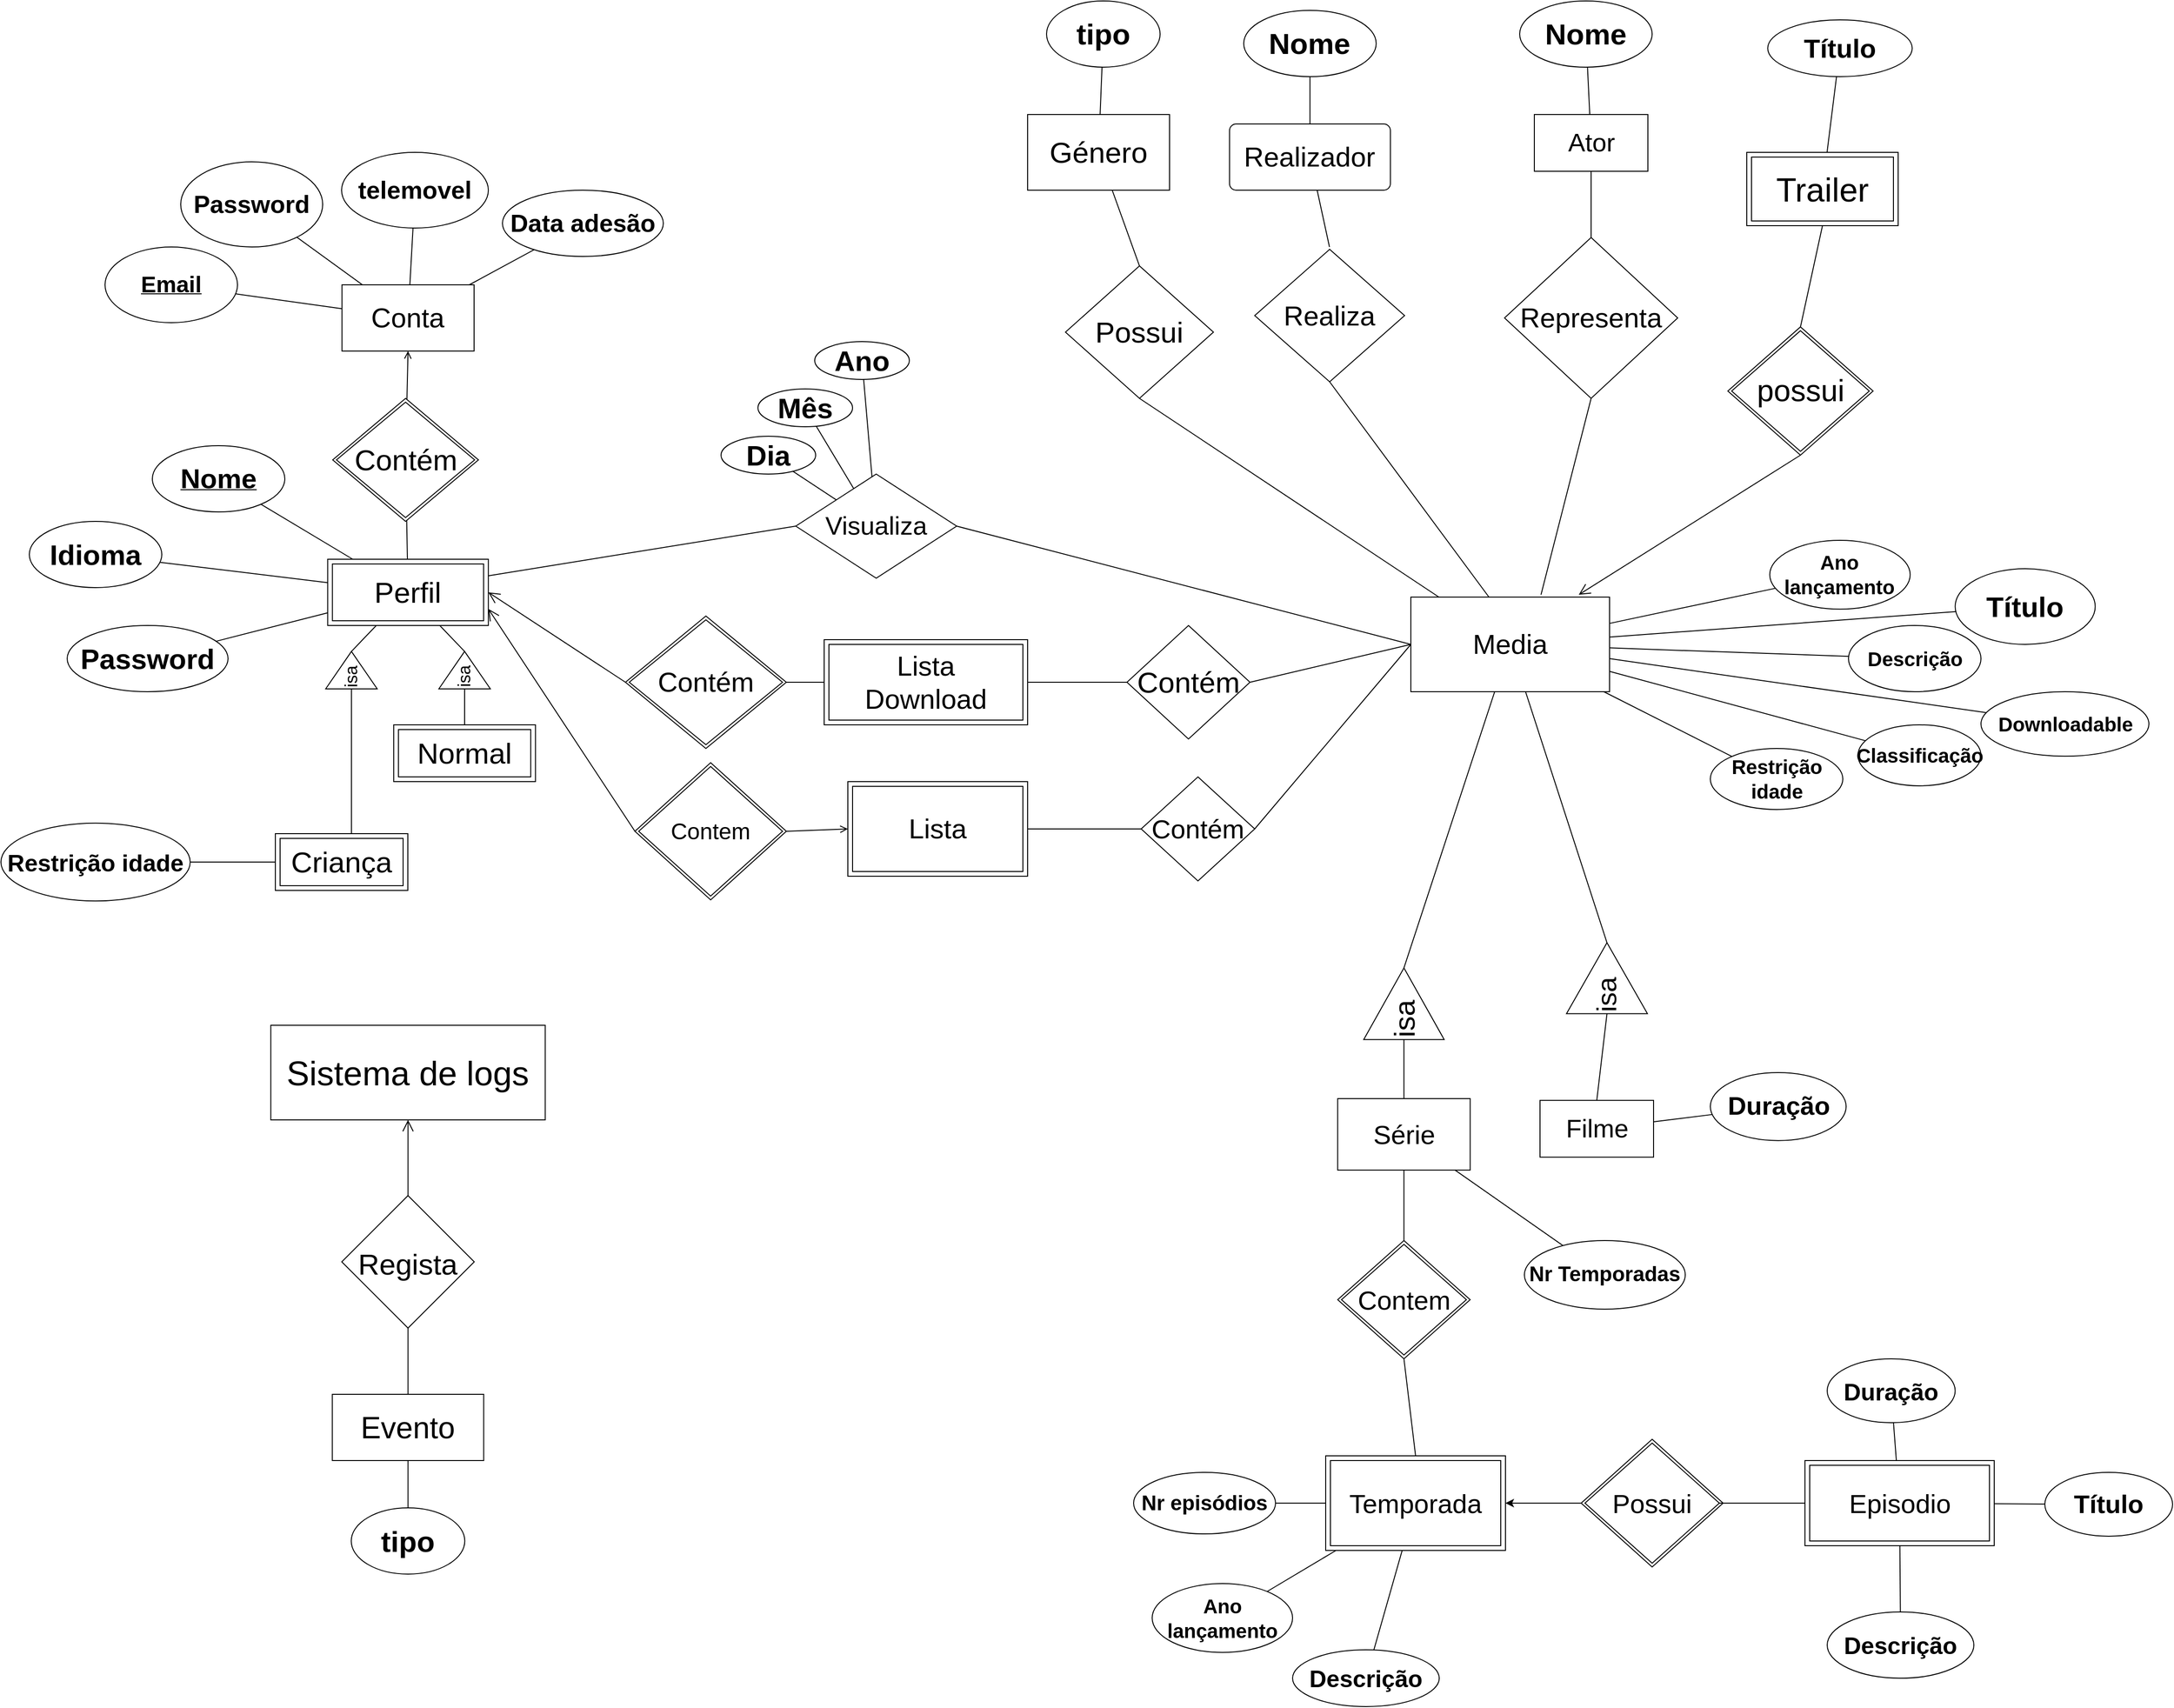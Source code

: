 <mxfile version="15.8.9" type="device"><diagram id="7ItznwX1dX0_Fb9dRj5i" name="Page-1"><mxGraphModel dx="3555" dy="1950" grid="1" gridSize="10" guides="1" tooltips="1" connect="1" arrows="1" fold="1" page="1" pageScale="1" pageWidth="827" pageHeight="1169" math="0" shadow="0"><root><mxCell id="0"/><mxCell id="1" parent="0"/><mxCell id="QPB0-LCYasx9vOGrO_xO-1" value="&lt;font style=&quot;font-size: 29px&quot;&gt;Conta&lt;/font&gt;" style="rounded=0;whiteSpace=wrap;html=1;" vertex="1" parent="1"><mxGeometry x="790.4" y="360" width="139.6" height="70" as="geometry"/></mxCell><mxCell id="QPB0-LCYasx9vOGrO_xO-2" value="&lt;font style=&quot;font-size: 29px&quot;&gt;Media&lt;/font&gt;" style="rounded=0;whiteSpace=wrap;html=1;fontSize=18;" vertex="1" parent="1"><mxGeometry x="1920" y="690" width="210" height="100" as="geometry"/></mxCell><mxCell id="QPB0-LCYasx9vOGrO_xO-3" value="&lt;font style=&quot;font-size: 27px&quot;&gt;Filme&lt;/font&gt;" style="rounded=0;whiteSpace=wrap;html=1;fontSize=18;" vertex="1" parent="1"><mxGeometry x="2056.5" y="1221.86" width="120" height="60" as="geometry"/></mxCell><mxCell id="QPB0-LCYasx9vOGrO_xO-4" value="&lt;font style=&quot;font-size: 28px&quot;&gt;Série&lt;/font&gt;" style="rounded=0;whiteSpace=wrap;html=1;fontSize=18;" vertex="1" parent="1"><mxGeometry x="1842.69" y="1220" width="140" height="75.56" as="geometry"/></mxCell><mxCell id="QPB0-LCYasx9vOGrO_xO-5" value="" style="endArrow=open;html=1;rounded=0;fontSize=18;entryX=0.5;entryY=1;entryDx=0;entryDy=0;startArrow=none;startFill=0;endFill=0;" edge="1" parent="1" source="QPB0-LCYasx9vOGrO_xO-41" target="QPB0-LCYasx9vOGrO_xO-1"><mxGeometry width="50" height="50" relative="1" as="geometry"><mxPoint x="860.2" y="470" as="sourcePoint"/><mxPoint x="1170.2" y="580" as="targetPoint"/></mxGeometry></mxCell><mxCell id="QPB0-LCYasx9vOGrO_xO-6" value="" style="endArrow=none;html=1;rounded=0;fontSize=18;" edge="1" parent="1" source="QPB0-LCYasx9vOGrO_xO-38" target="QPB0-LCYasx9vOGrO_xO-41"><mxGeometry width="50" height="50" relative="1" as="geometry"><mxPoint x="860.2" y="660" as="sourcePoint"/><mxPoint x="860.2" y="600" as="targetPoint"/></mxGeometry></mxCell><mxCell id="QPB0-LCYasx9vOGrO_xO-7" value="&lt;div style=&quot;font-size: 29px&quot; align=&quot;left&quot;&gt;&lt;font style=&quot;font-size: 29px&quot;&gt;isa&lt;/font&gt;&lt;/div&gt;" style="triangle;whiteSpace=wrap;html=1;fontSize=18;rotation=-90;align=left;" vertex="1" parent="1"><mxGeometry x="2089.76" y="1050" width="75" height="85.56" as="geometry"/></mxCell><mxCell id="QPB0-LCYasx9vOGrO_xO-8" value="&lt;div style=&quot;font-size: 31px&quot; align=&quot;left&quot;&gt;&lt;font style=&quot;font-size: 31px&quot;&gt;isa&lt;/font&gt;&lt;/div&gt;" style="triangle;whiteSpace=wrap;html=1;fontSize=18;rotation=-90;align=left;" vertex="1" parent="1"><mxGeometry x="1874.84" y="1077.22" width="75.71" height="85" as="geometry"/></mxCell><mxCell id="QPB0-LCYasx9vOGrO_xO-9" value="" style="endArrow=none;html=1;rounded=0;fontSize=18;exitX=0.5;exitY=0;exitDx=0;exitDy=0;entryX=0;entryY=0.5;entryDx=0;entryDy=0;" edge="1" parent="1" source="QPB0-LCYasx9vOGrO_xO-3" target="QPB0-LCYasx9vOGrO_xO-7"><mxGeometry width="50" height="50" relative="1" as="geometry"><mxPoint x="1972.39" y="1057.86" as="sourcePoint"/><mxPoint x="2022.39" y="1007.86" as="targetPoint"/></mxGeometry></mxCell><mxCell id="QPB0-LCYasx9vOGrO_xO-10" value="" style="endArrow=none;html=1;rounded=0;fontSize=18;entryX=1;entryY=0.5;entryDx=0;entryDy=0;" edge="1" parent="1" source="QPB0-LCYasx9vOGrO_xO-2" target="QPB0-LCYasx9vOGrO_xO-7"><mxGeometry width="50" height="50" relative="1" as="geometry"><mxPoint x="1594" y="910" as="sourcePoint"/><mxPoint x="1694" y="820" as="targetPoint"/></mxGeometry></mxCell><mxCell id="QPB0-LCYasx9vOGrO_xO-11" value="" style="endArrow=none;html=1;rounded=0;fontSize=18;exitX=0.5;exitY=0;exitDx=0;exitDy=0;entryX=0;entryY=0.5;entryDx=0;entryDy=0;" edge="1" parent="1" source="QPB0-LCYasx9vOGrO_xO-4" target="QPB0-LCYasx9vOGrO_xO-8"><mxGeometry width="50" height="50" relative="1" as="geometry"><mxPoint x="1397.39" y="1094.44" as="sourcePoint"/><mxPoint x="1447.39" y="1044.44" as="targetPoint"/></mxGeometry></mxCell><mxCell id="QPB0-LCYasx9vOGrO_xO-12" value="" style="endArrow=none;html=1;rounded=0;fontSize=18;entryX=1;entryY=0.5;entryDx=0;entryDy=0;" edge="1" parent="1" source="QPB0-LCYasx9vOGrO_xO-2" target="QPB0-LCYasx9vOGrO_xO-8"><mxGeometry width="50" height="50" relative="1" as="geometry"><mxPoint x="1594" y="910" as="sourcePoint"/><mxPoint x="1644" y="860" as="targetPoint"/></mxGeometry></mxCell><mxCell id="QPB0-LCYasx9vOGrO_xO-13" value="" style="endArrow=none;html=1;rounded=0;fontSize=19;exitX=0.5;exitY=0;exitDx=0;exitDy=0;" edge="1" parent="1" source="QPB0-LCYasx9vOGrO_xO-15" target="QPB0-LCYasx9vOGrO_xO-14"><mxGeometry width="50" height="50" relative="1" as="geometry"><mxPoint x="1722" y="300" as="sourcePoint"/><mxPoint x="1558" y="440" as="targetPoint"/></mxGeometry></mxCell><mxCell id="QPB0-LCYasx9vOGrO_xO-14" value="&lt;font style=&quot;font-size: 31px&quot;&gt;Género&lt;/font&gt;" style="rounded=0;whiteSpace=wrap;html=1;fontSize=19;" vertex="1" parent="1"><mxGeometry x="1515" y="180" width="150" height="80" as="geometry"/></mxCell><mxCell id="QPB0-LCYasx9vOGrO_xO-15" value="&lt;font style=&quot;font-size: 31px&quot;&gt;Possui&lt;/font&gt;" style="rhombus;whiteSpace=wrap;html=1;fontSize=19;" vertex="1" parent="1"><mxGeometry x="1555" y="340" width="156.38" height="140" as="geometry"/></mxCell><mxCell id="QPB0-LCYasx9vOGrO_xO-16" value="" style="endArrow=none;html=1;rounded=0;fontSize=19;entryX=0.5;entryY=1;entryDx=0;entryDy=0;" edge="1" parent="1" source="QPB0-LCYasx9vOGrO_xO-2" target="QPB0-LCYasx9vOGrO_xO-15"><mxGeometry width="50" height="50" relative="1" as="geometry"><mxPoint x="1560" y="850" as="sourcePoint"/><mxPoint x="1610" y="800" as="targetPoint"/></mxGeometry></mxCell><mxCell id="QPB0-LCYasx9vOGrO_xO-17" value="&lt;font style=&quot;font-size: 29px&quot;&gt;Representa&lt;/font&gt;" style="rhombus;whiteSpace=wrap;html=1;fontSize=19;" vertex="1" parent="1"><mxGeometry x="2019" y="310" width="183" height="170" as="geometry"/></mxCell><mxCell id="QPB0-LCYasx9vOGrO_xO-18" value="" style="endArrow=none;html=1;rounded=0;fontSize=19;entryX=0.5;entryY=1;entryDx=0;entryDy=0;exitX=0.655;exitY=-0.025;exitDx=0;exitDy=0;exitPerimeter=0;" edge="1" parent="1" source="QPB0-LCYasx9vOGrO_xO-2" target="QPB0-LCYasx9vOGrO_xO-17"><mxGeometry width="50" height="50" relative="1" as="geometry"><mxPoint x="1780" y="900" as="sourcePoint"/><mxPoint x="1610" y="800" as="targetPoint"/></mxGeometry></mxCell><mxCell id="QPB0-LCYasx9vOGrO_xO-19" value="&lt;font style=&quot;font-size: 27px&quot;&gt;Ator&lt;/font&gt;" style="rounded=0;whiteSpace=wrap;html=1;fontSize=19;" vertex="1" parent="1"><mxGeometry x="2050.5" y="180" width="120" height="60" as="geometry"/></mxCell><mxCell id="QPB0-LCYasx9vOGrO_xO-20" value="" style="endArrow=none;html=1;rounded=0;fontSize=19;entryX=0.5;entryY=1;entryDx=0;entryDy=0;exitX=0.5;exitY=0;exitDx=0;exitDy=0;" edge="1" parent="1" source="QPB0-LCYasx9vOGrO_xO-17" target="QPB0-LCYasx9vOGrO_xO-19"><mxGeometry width="50" height="50" relative="1" as="geometry"><mxPoint x="1892.38" y="550" as="sourcePoint"/><mxPoint x="1942.38" y="500" as="targetPoint"/></mxGeometry></mxCell><mxCell id="QPB0-LCYasx9vOGrO_xO-21" value="&lt;div align=&quot;left&quot;&gt;isa&lt;/div&gt;" style="triangle;whiteSpace=wrap;html=1;fontSize=18;rotation=-90;align=left;" vertex="1" parent="1"><mxGeometry x="780.61" y="740" width="39.59" height="54.44" as="geometry"/></mxCell><mxCell id="QPB0-LCYasx9vOGrO_xO-22" value="&lt;div align=&quot;left&quot;&gt;isa&lt;/div&gt;" style="triangle;whiteSpace=wrap;html=1;fontSize=18;rotation=-90;align=left;" vertex="1" parent="1"><mxGeometry x="900.2" y="740" width="39.59" height="54.44" as="geometry"/></mxCell><mxCell id="QPB0-LCYasx9vOGrO_xO-23" value="" style="endArrow=none;html=1;rounded=0;fontSize=16;exitX=1;exitY=0.5;exitDx=0;exitDy=0;" edge="1" parent="1" source="QPB0-LCYasx9vOGrO_xO-21" target="QPB0-LCYasx9vOGrO_xO-38"><mxGeometry width="50" height="50" relative="1" as="geometry"><mxPoint x="1160.2" y="930" as="sourcePoint"/><mxPoint x="860.2" y="720" as="targetPoint"/></mxGeometry></mxCell><mxCell id="QPB0-LCYasx9vOGrO_xO-24" value="" style="endArrow=none;html=1;rounded=0;fontSize=16;exitX=1;exitY=0.5;exitDx=0;exitDy=0;" edge="1" parent="1" source="QPB0-LCYasx9vOGrO_xO-22" target="QPB0-LCYasx9vOGrO_xO-38"><mxGeometry width="50" height="50" relative="1" as="geometry"><mxPoint x="1160.2" y="930" as="sourcePoint"/><mxPoint x="860.2" y="720" as="targetPoint"/></mxGeometry></mxCell><mxCell id="QPB0-LCYasx9vOGrO_xO-25" value="" style="endArrow=none;html=1;rounded=0;fontSize=16;entryX=0;entryY=0.5;entryDx=0;entryDy=0;exitX=0.5;exitY=0;exitDx=0;exitDy=0;" edge="1" parent="1" target="QPB0-LCYasx9vOGrO_xO-21"><mxGeometry width="50" height="50" relative="1" as="geometry"><mxPoint x="800.4" y="940" as="sourcePoint"/><mxPoint x="1210.2" y="880" as="targetPoint"/></mxGeometry></mxCell><mxCell id="QPB0-LCYasx9vOGrO_xO-26" value="" style="endArrow=none;html=1;rounded=0;fontSize=16;exitX=0;exitY=0.5;exitDx=0;exitDy=0;entryX=0.5;entryY=0;entryDx=0;entryDy=0;" edge="1" parent="1" source="QPB0-LCYasx9vOGrO_xO-22" target="QPB0-LCYasx9vOGrO_xO-39"><mxGeometry width="50" height="50" relative="1" as="geometry"><mxPoint x="1160.2" y="930" as="sourcePoint"/><mxPoint x="920" y="830" as="targetPoint"/></mxGeometry></mxCell><mxCell id="QPB0-LCYasx9vOGrO_xO-32" value="" style="endArrow=none;html=1;rounded=0;entryX=0;entryY=0.5;entryDx=0;entryDy=0;exitX=1;exitY=0.25;exitDx=0;exitDy=0;" edge="1" parent="1" source="QPB0-LCYasx9vOGrO_xO-38" target="QPB0-LCYasx9vOGrO_xO-33"><mxGeometry width="50" height="50" relative="1" as="geometry"><mxPoint x="950" y="660" as="sourcePoint"/><mxPoint x="1520" y="930" as="targetPoint"/></mxGeometry></mxCell><mxCell id="QPB0-LCYasx9vOGrO_xO-33" value="&lt;font style=&quot;font-size: 27px&quot;&gt;Visualiza&lt;/font&gt;" style="rhombus;whiteSpace=wrap;html=1;fontSize=22;" vertex="1" parent="1"><mxGeometry x="1270" y="560" width="170" height="110" as="geometry"/></mxCell><mxCell id="QPB0-LCYasx9vOGrO_xO-34" value="" style="endArrow=none;html=1;rounded=0;entryX=1;entryY=0.5;entryDx=0;entryDy=0;exitX=0;exitY=0.5;exitDx=0;exitDy=0;" edge="1" parent="1" source="QPB0-LCYasx9vOGrO_xO-2" target="QPB0-LCYasx9vOGrO_xO-33"><mxGeometry width="50" height="50" relative="1" as="geometry"><mxPoint x="1470" y="980" as="sourcePoint"/><mxPoint x="1520" y="930" as="targetPoint"/></mxGeometry></mxCell><mxCell id="QPB0-LCYasx9vOGrO_xO-35" value="" style="endArrow=none;html=1;rounded=0;exitX=0;exitY=0.5;exitDx=0;exitDy=0;" edge="1" parent="1" source="QPB0-LCYasx9vOGrO_xO-36" target="QPB0-LCYasx9vOGrO_xO-44"><mxGeometry width="50" height="50" relative="1" as="geometry"><mxPoint x="1520" y="860" as="sourcePoint"/><mxPoint x="1320" y="820" as="targetPoint"/></mxGeometry></mxCell><mxCell id="QPB0-LCYasx9vOGrO_xO-36" value="&lt;font style=&quot;font-size: 28px&quot;&gt;Contém&lt;/font&gt;" style="rhombus;whiteSpace=wrap;html=1;fontSize=18;align=center;" vertex="1" parent="1"><mxGeometry x="1635" y="880" width="120" height="110" as="geometry"/></mxCell><mxCell id="QPB0-LCYasx9vOGrO_xO-37" value="" style="endArrow=none;html=1;rounded=0;entryX=1;entryY=0.5;entryDx=0;entryDy=0;exitX=0;exitY=0.5;exitDx=0;exitDy=0;" edge="1" parent="1" source="QPB0-LCYasx9vOGrO_xO-2" target="QPB0-LCYasx9vOGrO_xO-36"><mxGeometry width="50" height="50" relative="1" as="geometry"><mxPoint x="1420" y="980" as="sourcePoint"/><mxPoint x="1470" y="930" as="targetPoint"/></mxGeometry></mxCell><mxCell id="QPB0-LCYasx9vOGrO_xO-38" value="&lt;font style=&quot;font-size: 31px&quot;&gt;Perfil&lt;/font&gt;" style="shape=ext;margin=3;double=1;whiteSpace=wrap;html=1;align=center;" vertex="1" parent="1"><mxGeometry x="775.3" y="650" width="169.8" height="70" as="geometry"/></mxCell><mxCell id="QPB0-LCYasx9vOGrO_xO-39" value="Normal" style="shape=ext;margin=3;double=1;whiteSpace=wrap;html=1;align=center;fontSize=31;" vertex="1" parent="1"><mxGeometry x="845.09" y="825" width="149.8" height="60" as="geometry"/></mxCell><mxCell id="QPB0-LCYasx9vOGrO_xO-40" value="Criança" style="shape=ext;margin=3;double=1;whiteSpace=wrap;html=1;align=center;fontSize=31;" vertex="1" parent="1"><mxGeometry x="720" y="940" width="140" height="60" as="geometry"/></mxCell><mxCell id="QPB0-LCYasx9vOGrO_xO-41" value="Contém" style="shape=rhombus;double=1;perimeter=rhombusPerimeter;whiteSpace=wrap;html=1;align=center;fontSize=31;" vertex="1" parent="1"><mxGeometry x="780.61" y="480" width="154" height="130" as="geometry"/></mxCell><mxCell id="QPB0-LCYasx9vOGrO_xO-44" value="Lista" style="shape=ext;margin=3;double=1;whiteSpace=wrap;html=1;align=center;fontSize=29;" vertex="1" parent="1"><mxGeometry x="1325" y="885" width="190" height="100" as="geometry"/></mxCell><mxCell id="QPB0-LCYasx9vOGrO_xO-45" value="Contem" style="shape=rhombus;double=1;perimeter=rhombusPerimeter;whiteSpace=wrap;html=1;align=center;fontSize=24;" vertex="1" parent="1"><mxGeometry x="1100" y="865" width="160" height="145" as="geometry"/></mxCell><mxCell id="QPB0-LCYasx9vOGrO_xO-46" value="" style="endArrow=open;html=1;rounded=0;exitX=0;exitY=0.5;exitDx=0;exitDy=0;startArrow=none;startFill=0;endFill=0;endSize=10;startSize=10;entryX=1;entryY=0.75;entryDx=0;entryDy=0;" edge="1" parent="1" source="QPB0-LCYasx9vOGrO_xO-45" target="QPB0-LCYasx9vOGrO_xO-38"><mxGeometry width="50" height="50" relative="1" as="geometry"><mxPoint x="1004.89" y="865" as="sourcePoint"/><mxPoint x="940" y="685" as="targetPoint"/></mxGeometry></mxCell><mxCell id="QPB0-LCYasx9vOGrO_xO-47" value="" style="endArrow=open;html=1;rounded=0;fontSize=18;startArrow=none;startFill=0;endFill=0;exitX=1;exitY=0.5;exitDx=0;exitDy=0;entryX=0;entryY=0.5;entryDx=0;entryDy=0;" edge="1" parent="1" source="QPB0-LCYasx9vOGrO_xO-45" target="QPB0-LCYasx9vOGrO_xO-44"><mxGeometry width="50" height="50" relative="1" as="geometry"><mxPoint x="796.768" y="1095.973" as="sourcePoint"/><mxPoint x="799.164" y="1010" as="targetPoint"/></mxGeometry></mxCell><mxCell id="QPB0-LCYasx9vOGrO_xO-48" value="&lt;font style=&quot;font-size: 35px&quot;&gt;Trailer&lt;/font&gt;" style="shape=ext;margin=3;double=1;whiteSpace=wrap;html=1;align=center;fontSize=24;" vertex="1" parent="1"><mxGeometry x="2275" y="220" width="160" height="77.5" as="geometry"/></mxCell><mxCell id="QPB0-LCYasx9vOGrO_xO-49" value="&lt;font style=&quot;font-size: 32px&quot;&gt;possui&lt;/font&gt;" style="shape=rhombus;double=1;perimeter=rhombusPerimeter;whiteSpace=wrap;html=1;align=center;fontSize=24;" vertex="1" parent="1"><mxGeometry x="2255" y="404.44" width="153.5" height="135.56" as="geometry"/></mxCell><mxCell id="QPB0-LCYasx9vOGrO_xO-50" value="" style="endArrow=none;html=1;rounded=0;fontSize=24;startSize=10;endSize=10;exitX=0.845;exitY=-0.025;exitDx=0;exitDy=0;startArrow=open;startFill=0;entryX=0.5;entryY=1;entryDx=0;entryDy=0;exitPerimeter=0;" edge="1" parent="1" source="QPB0-LCYasx9vOGrO_xO-2" target="QPB0-LCYasx9vOGrO_xO-49"><mxGeometry width="50" height="50" relative="1" as="geometry"><mxPoint x="1530" y="980" as="sourcePoint"/><mxPoint x="1580" y="930" as="targetPoint"/></mxGeometry></mxCell><mxCell id="QPB0-LCYasx9vOGrO_xO-51" value="" style="endArrow=none;html=1;rounded=0;fontSize=24;startSize=10;endSize=10;entryX=0.5;entryY=1;entryDx=0;entryDy=0;exitX=0.5;exitY=0;exitDx=0;exitDy=0;" edge="1" parent="1" source="QPB0-LCYasx9vOGrO_xO-49" target="QPB0-LCYasx9vOGrO_xO-48"><mxGeometry width="50" height="50" relative="1" as="geometry"><mxPoint x="1551.5" y="714.44" as="sourcePoint"/><mxPoint x="1601.5" y="664.44" as="targetPoint"/></mxGeometry></mxCell><mxCell id="QPB0-LCYasx9vOGrO_xO-52" value="Temporada" style="shape=ext;margin=3;double=1;whiteSpace=wrap;html=1;align=center;fontSize=28;" vertex="1" parent="1"><mxGeometry x="1830" y="1597.5" width="190" height="100" as="geometry"/></mxCell><mxCell id="QPB0-LCYasx9vOGrO_xO-53" value="Episodio" style="shape=ext;margin=3;double=1;whiteSpace=wrap;html=1;align=center;fontSize=28;" vertex="1" parent="1"><mxGeometry x="2336.5" y="1602.5" width="200" height="90" as="geometry"/></mxCell><mxCell id="QPB0-LCYasx9vOGrO_xO-54" value="Contem" style="shape=rhombus;double=1;perimeter=rhombusPerimeter;whiteSpace=wrap;html=1;align=center;fontSize=28;" vertex="1" parent="1"><mxGeometry x="1842.69" y="1370" width="140" height="125" as="geometry"/></mxCell><mxCell id="QPB0-LCYasx9vOGrO_xO-55" value="" style="endArrow=none;html=1;rounded=0;fontSize=28;startSize=10;endSize=10;entryX=0.5;entryY=1;entryDx=0;entryDy=0;exitX=0.5;exitY=0;exitDx=0;exitDy=0;" edge="1" parent="1" source="QPB0-LCYasx9vOGrO_xO-54" target="QPB0-LCYasx9vOGrO_xO-4"><mxGeometry relative="1" as="geometry"><mxPoint x="1156.5" y="1380" as="sourcePoint"/><mxPoint x="1316.5" y="1380" as="targetPoint"/></mxGeometry></mxCell><mxCell id="QPB0-LCYasx9vOGrO_xO-56" value="" style="endArrow=none;html=1;rounded=0;fontSize=28;startSize=10;endSize=10;entryX=0.5;entryY=1;entryDx=0;entryDy=0;exitX=0.5;exitY=0;exitDx=0;exitDy=0;" edge="1" parent="1" source="QPB0-LCYasx9vOGrO_xO-52" target="QPB0-LCYasx9vOGrO_xO-54"><mxGeometry relative="1" as="geometry"><mxPoint x="1911.5" y="1450" as="sourcePoint"/><mxPoint x="1976.5" y="1380" as="targetPoint"/></mxGeometry></mxCell><mxCell id="QPB0-LCYasx9vOGrO_xO-57" value="" style="edgeStyle=orthogonalEdgeStyle;rounded=0;orthogonalLoop=1;jettySize=auto;html=1;fontSize=21;" edge="1" parent="1" source="QPB0-LCYasx9vOGrO_xO-58" target="QPB0-LCYasx9vOGrO_xO-52"><mxGeometry relative="1" as="geometry"/></mxCell><mxCell id="QPB0-LCYasx9vOGrO_xO-58" value="Possui" style="shape=rhombus;double=1;perimeter=rhombusPerimeter;whiteSpace=wrap;html=1;align=center;fontSize=28;" vertex="1" parent="1"><mxGeometry x="2100" y="1580" width="150" height="135" as="geometry"/></mxCell><mxCell id="QPB0-LCYasx9vOGrO_xO-59" value="" style="endArrow=none;html=1;rounded=0;fontSize=28;startSize=10;endSize=10;exitX=1;exitY=0.5;exitDx=0;exitDy=0;" edge="1" parent="1" source="QPB0-LCYasx9vOGrO_xO-52" target="QPB0-LCYasx9vOGrO_xO-58"><mxGeometry relative="1" as="geometry"><mxPoint x="1346.5" y="1287.5" as="sourcePoint"/><mxPoint x="2096.09" y="1647.5" as="targetPoint"/></mxGeometry></mxCell><mxCell id="QPB0-LCYasx9vOGrO_xO-60" value="" style="endArrow=none;html=1;rounded=0;fontSize=28;startSize=10;endSize=10;entryX=0;entryY=0.5;entryDx=0;entryDy=0;exitX=1;exitY=0.5;exitDx=0;exitDy=0;" edge="1" parent="1" target="QPB0-LCYasx9vOGrO_xO-53"><mxGeometry relative="1" as="geometry"><mxPoint x="2246.09" y="1647.5" as="sourcePoint"/><mxPoint x="2106.5" y="1522.5" as="targetPoint"/></mxGeometry></mxCell><mxCell id="QPB0-LCYasx9vOGrO_xO-61" value="Realiza" style="shape=rhombus;perimeter=rhombusPerimeter;whiteSpace=wrap;html=1;align=center;fontSize=29;" vertex="1" parent="1"><mxGeometry x="1755" y="322.5" width="158.38" height="140" as="geometry"/></mxCell><mxCell id="QPB0-LCYasx9vOGrO_xO-62" value="" style="endArrow=none;html=1;rounded=0;fontSize=29;startSize=10;endSize=10;entryX=0.5;entryY=1;entryDx=0;entryDy=0;exitX=0.393;exitY=0;exitDx=0;exitDy=0;exitPerimeter=0;" edge="1" parent="1" source="QPB0-LCYasx9vOGrO_xO-2" target="QPB0-LCYasx9vOGrO_xO-61"><mxGeometry relative="1" as="geometry"><mxPoint x="1470" y="1030" as="sourcePoint"/><mxPoint x="1630" y="1030" as="targetPoint"/></mxGeometry></mxCell><mxCell id="QPB0-LCYasx9vOGrO_xO-63" value="Realizador" style="rounded=1;arcSize=10;whiteSpace=wrap;html=1;align=center;fontSize=29;" vertex="1" parent="1"><mxGeometry x="1728.38" y="190" width="170" height="70" as="geometry"/></mxCell><mxCell id="QPB0-LCYasx9vOGrO_xO-64" value="" style="endArrow=none;html=1;rounded=0;fontSize=29;startSize=10;endSize=10;" edge="1" parent="1" target="QPB0-LCYasx9vOGrO_xO-63"><mxGeometry relative="1" as="geometry"><mxPoint x="1834" y="320" as="sourcePoint"/><mxPoint x="1844.19" y="472.5" as="targetPoint"/></mxGeometry></mxCell><mxCell id="QPB0-LCYasx9vOGrO_xO-65" value="Contém" style="shape=rhombus;double=1;perimeter=rhombusPerimeter;whiteSpace=wrap;html=1;align=center;fontSize=29;" vertex="1" parent="1"><mxGeometry x="1090" y="710" width="170" height="140" as="geometry"/></mxCell><mxCell id="QPB0-LCYasx9vOGrO_xO-66" value="Lista&lt;br&gt;Download" style="shape=ext;margin=3;double=1;whiteSpace=wrap;html=1;align=center;fontSize=29;" vertex="1" parent="1"><mxGeometry x="1300" y="735" width="215" height="90" as="geometry"/></mxCell><mxCell id="QPB0-LCYasx9vOGrO_xO-67" value="" style="endArrow=none;html=1;rounded=0;fontSize=29;startSize=10;endSize=14;startArrow=open;startFill=0;entryX=0;entryY=0.5;entryDx=0;entryDy=0;exitX=1;exitY=0.5;exitDx=0;exitDy=0;" edge="1" parent="1" source="QPB0-LCYasx9vOGrO_xO-38" target="QPB0-LCYasx9vOGrO_xO-65"><mxGeometry relative="1" as="geometry"><mxPoint x="940" y="670" as="sourcePoint"/><mxPoint x="1160" y="670" as="targetPoint"/></mxGeometry></mxCell><mxCell id="QPB0-LCYasx9vOGrO_xO-68" value="" style="endArrow=none;html=1;rounded=0;fontSize=29;startSize=10;endSize=10;exitX=1;exitY=0.5;exitDx=0;exitDy=0;" edge="1" parent="1" source="QPB0-LCYasx9vOGrO_xO-65" target="QPB0-LCYasx9vOGrO_xO-66"><mxGeometry relative="1" as="geometry"><mxPoint x="1460" y="640" as="sourcePoint"/><mxPoint x="1620" y="640" as="targetPoint"/></mxGeometry></mxCell><mxCell id="QPB0-LCYasx9vOGrO_xO-69" value="&lt;div&gt;Contém&lt;/div&gt;" style="shape=rhombus;perimeter=rhombusPerimeter;whiteSpace=wrap;html=1;align=center;fontSize=31;" vertex="1" parent="1"><mxGeometry x="1620" y="720" width="130" height="120" as="geometry"/></mxCell><mxCell id="QPB0-LCYasx9vOGrO_xO-70" value="" style="endArrow=none;html=1;rounded=0;fontSize=28;startSize=10;endSize=10;entryX=1;entryY=0.5;entryDx=0;entryDy=0;exitX=0;exitY=0.5;exitDx=0;exitDy=0;" edge="1" parent="1" source="QPB0-LCYasx9vOGrO_xO-69" target="QPB0-LCYasx9vOGrO_xO-66"><mxGeometry width="50" height="50" relative="1" as="geometry"><mxPoint x="1520" y="840" as="sourcePoint"/><mxPoint x="1570" y="790" as="targetPoint"/></mxGeometry></mxCell><mxCell id="QPB0-LCYasx9vOGrO_xO-71" value="" style="endArrow=none;html=1;rounded=0;fontSize=28;startSize=10;endSize=10;entryX=1;entryY=0.5;entryDx=0;entryDy=0;exitX=0;exitY=0.5;exitDx=0;exitDy=0;" edge="1" parent="1" source="QPB0-LCYasx9vOGrO_xO-2" target="QPB0-LCYasx9vOGrO_xO-69"><mxGeometry width="50" height="50" relative="1" as="geometry"><mxPoint x="1520" y="840" as="sourcePoint"/><mxPoint x="1570" y="790" as="targetPoint"/></mxGeometry></mxCell><mxCell id="QPB0-LCYasx9vOGrO_xO-72" value="&lt;font style=&quot;font-size: 36px&quot;&gt;Sistema de logs&lt;/font&gt;" style="rounded=0;whiteSpace=wrap;html=1;" vertex="1" parent="1"><mxGeometry x="715.2" y="1142.5" width="290" height="100" as="geometry"/></mxCell><mxCell id="QPB0-LCYasx9vOGrO_xO-73" value="Evento" style="rounded=0;whiteSpace=wrap;html=1;fontSize=32;" vertex="1" parent="1"><mxGeometry x="780.2" y="1532.5" width="160" height="70" as="geometry"/></mxCell><mxCell id="QPB0-LCYasx9vOGrO_xO-74" value="&lt;font style=&quot;font-size: 31px&quot;&gt;Regista&lt;/font&gt;" style="rhombus;whiteSpace=wrap;html=1;fontSize=36;" vertex="1" parent="1"><mxGeometry x="790.2" y="1322.5" width="140" height="140" as="geometry"/></mxCell><mxCell id="QPB0-LCYasx9vOGrO_xO-75" value="" style="endArrow=open;html=1;rounded=0;fontSize=36;entryX=0.5;entryY=1;entryDx=0;entryDy=0;endFill=0;endSize=10;" edge="1" parent="1" source="QPB0-LCYasx9vOGrO_xO-74" target="QPB0-LCYasx9vOGrO_xO-72"><mxGeometry width="50" height="50" relative="1" as="geometry"><mxPoint x="-344.8" y="1682.5" as="sourcePoint"/><mxPoint x="-294.8" y="1632.5" as="targetPoint"/></mxGeometry></mxCell><mxCell id="QPB0-LCYasx9vOGrO_xO-76" value="" style="endArrow=none;html=1;rounded=0;fontSize=36;exitX=0.5;exitY=0;exitDx=0;exitDy=0;" edge="1" parent="1" source="QPB0-LCYasx9vOGrO_xO-73" target="QPB0-LCYasx9vOGrO_xO-74"><mxGeometry width="50" height="50" relative="1" as="geometry"><mxPoint x="-344.8" y="1682.5" as="sourcePoint"/><mxPoint x="-294.8" y="1632.5" as="targetPoint"/></mxGeometry></mxCell><mxCell id="QPB0-LCYasx9vOGrO_xO-77" value="&lt;font style=&quot;font-size: 26px&quot;&gt;&lt;b&gt;Password&lt;/b&gt;&lt;/font&gt;" style="ellipse;whiteSpace=wrap;html=1;align=center;" vertex="1" parent="1"><mxGeometry x="620" y="230" width="150" height="90" as="geometry"/></mxCell><mxCell id="QPB0-LCYasx9vOGrO_xO-78" value="&lt;b&gt;&lt;u&gt;&lt;font style=&quot;font-size: 24px&quot;&gt;Email&lt;/font&gt;&lt;/u&gt;&lt;/b&gt;" style="ellipse;whiteSpace=wrap;html=1;align=center;" vertex="1" parent="1"><mxGeometry x="540" y="320" width="140" height="80" as="geometry"/></mxCell><mxCell id="QPB0-LCYasx9vOGrO_xO-79" value="&lt;font style=&quot;font-size: 26px&quot;&gt;&lt;b&gt;telemovel&lt;/b&gt;&lt;/font&gt;" style="ellipse;whiteSpace=wrap;html=1;align=center;" vertex="1" parent="1"><mxGeometry x="790" y="220" width="155.1" height="80" as="geometry"/></mxCell><mxCell id="QPB0-LCYasx9vOGrO_xO-80" value="&lt;font style=&quot;font-size: 26px&quot;&gt;&lt;b&gt;Data adesão&lt;/b&gt;&lt;/font&gt;" style="ellipse;whiteSpace=wrap;html=1;align=center;" vertex="1" parent="1"><mxGeometry x="960" y="260" width="170" height="70" as="geometry"/></mxCell><mxCell id="QPB0-LCYasx9vOGrO_xO-81" value="" style="endArrow=none;html=1;rounded=0;" edge="1" parent="1" source="QPB0-LCYasx9vOGrO_xO-1" target="QPB0-LCYasx9vOGrO_xO-78"><mxGeometry width="50" height="50" relative="1" as="geometry"><mxPoint x="1070" y="430" as="sourcePoint"/><mxPoint x="1120" y="380" as="targetPoint"/></mxGeometry></mxCell><mxCell id="QPB0-LCYasx9vOGrO_xO-82" value="" style="endArrow=none;html=1;rounded=0;" edge="1" parent="1" source="QPB0-LCYasx9vOGrO_xO-1" target="QPB0-LCYasx9vOGrO_xO-77"><mxGeometry width="50" height="50" relative="1" as="geometry"><mxPoint x="1070" y="430" as="sourcePoint"/><mxPoint x="1120" y="380" as="targetPoint"/></mxGeometry></mxCell><mxCell id="QPB0-LCYasx9vOGrO_xO-83" value="" style="endArrow=none;html=1;rounded=0;" edge="1" parent="1" source="QPB0-LCYasx9vOGrO_xO-1" target="QPB0-LCYasx9vOGrO_xO-79"><mxGeometry width="50" height="50" relative="1" as="geometry"><mxPoint x="1070" y="430" as="sourcePoint"/><mxPoint x="1120" y="380" as="targetPoint"/></mxGeometry></mxCell><mxCell id="QPB0-LCYasx9vOGrO_xO-84" value="" style="endArrow=none;html=1;rounded=0;" edge="1" parent="1" source="QPB0-LCYasx9vOGrO_xO-1" target="QPB0-LCYasx9vOGrO_xO-80"><mxGeometry width="50" height="50" relative="1" as="geometry"><mxPoint x="1070" y="430" as="sourcePoint"/><mxPoint x="1120" y="380" as="targetPoint"/></mxGeometry></mxCell><mxCell id="QPB0-LCYasx9vOGrO_xO-85" value="&lt;u&gt;&lt;font style=&quot;font-size: 29px&quot;&gt;&lt;b&gt;Nome&lt;/b&gt;&lt;/font&gt;&lt;/u&gt;" style="ellipse;whiteSpace=wrap;html=1;align=center;" vertex="1" parent="1"><mxGeometry x="590" y="530" width="140" height="70" as="geometry"/></mxCell><mxCell id="QPB0-LCYasx9vOGrO_xO-86" value="&lt;font style=&quot;font-size: 30px&quot;&gt;&lt;b&gt;Idioma&lt;/b&gt;&lt;/font&gt;" style="ellipse;whiteSpace=wrap;html=1;align=center;" vertex="1" parent="1"><mxGeometry x="460" y="610" width="140" height="70" as="geometry"/></mxCell><mxCell id="QPB0-LCYasx9vOGrO_xO-87" value="&lt;font style=&quot;font-size: 25px&quot;&gt;&lt;b&gt;Restrição idade&lt;/b&gt;&lt;/font&gt;" style="ellipse;whiteSpace=wrap;html=1;align=center;" vertex="1" parent="1"><mxGeometry x="430" y="928.89" width="200" height="82.22" as="geometry"/></mxCell><mxCell id="QPB0-LCYasx9vOGrO_xO-88" value="" style="endArrow=none;html=1;rounded=0;" edge="1" parent="1" source="QPB0-LCYasx9vOGrO_xO-38" target="QPB0-LCYasx9vOGrO_xO-85"><mxGeometry width="50" height="50" relative="1" as="geometry"><mxPoint x="1070" y="730" as="sourcePoint"/><mxPoint x="1120" y="680" as="targetPoint"/></mxGeometry></mxCell><mxCell id="QPB0-LCYasx9vOGrO_xO-89" value="" style="endArrow=none;html=1;rounded=0;" edge="1" parent="1" source="QPB0-LCYasx9vOGrO_xO-38" target="QPB0-LCYasx9vOGrO_xO-86"><mxGeometry width="50" height="50" relative="1" as="geometry"><mxPoint x="1070" y="730" as="sourcePoint"/><mxPoint x="1120" y="680" as="targetPoint"/></mxGeometry></mxCell><mxCell id="QPB0-LCYasx9vOGrO_xO-90" value="" style="endArrow=none;html=1;rounded=0;" edge="1" parent="1" source="QPB0-LCYasx9vOGrO_xO-40" target="QPB0-LCYasx9vOGrO_xO-87"><mxGeometry width="50" height="50" relative="1" as="geometry"><mxPoint x="1070" y="730" as="sourcePoint"/><mxPoint x="1120" y="680" as="targetPoint"/></mxGeometry></mxCell><mxCell id="QPB0-LCYasx9vOGrO_xO-91" value="&lt;b&gt;&lt;font style=&quot;font-size: 21px&quot;&gt;Ano lançamento&lt;br&gt;&lt;/font&gt;&lt;/b&gt;" style="ellipse;whiteSpace=wrap;html=1;align=center;" vertex="1" parent="1"><mxGeometry x="2299.31" y="630" width="148.38" height="72.78" as="geometry"/></mxCell><mxCell id="QPB0-LCYasx9vOGrO_xO-92" value="" style="endArrow=none;html=1;rounded=0;fontSize=21;" edge="1" parent="1" source="QPB0-LCYasx9vOGrO_xO-91" target="QPB0-LCYasx9vOGrO_xO-2"><mxGeometry width="50" height="50" relative="1" as="geometry"><mxPoint x="1890" y="940" as="sourcePoint"/><mxPoint x="1940" y="890" as="targetPoint"/></mxGeometry></mxCell><mxCell id="QPB0-LCYasx9vOGrO_xO-93" value="&lt;b&gt;Classificação&lt;/b&gt;" style="ellipse;whiteSpace=wrap;html=1;align=center;fontSize=21;" vertex="1" parent="1"><mxGeometry x="2392.5" y="825" width="130" height="64.44" as="geometry"/></mxCell><mxCell id="QPB0-LCYasx9vOGrO_xO-94" value="" style="endArrow=none;html=1;rounded=0;fontSize=21;" edge="1" parent="1" source="QPB0-LCYasx9vOGrO_xO-93" target="QPB0-LCYasx9vOGrO_xO-2"><mxGeometry width="50" height="50" relative="1" as="geometry"><mxPoint x="1890" y="940" as="sourcePoint"/><mxPoint x="1940" y="890" as="targetPoint"/></mxGeometry></mxCell><mxCell id="QPB0-LCYasx9vOGrO_xO-95" value="&lt;b&gt;Restrição idade&lt;/b&gt;" style="ellipse;whiteSpace=wrap;html=1;align=center;fontSize=21;" vertex="1" parent="1"><mxGeometry x="2236.5" y="850.0" width="140" height="64.44" as="geometry"/></mxCell><mxCell id="QPB0-LCYasx9vOGrO_xO-96" value="" style="endArrow=none;html=1;rounded=0;fontSize=21;" edge="1" parent="1" source="QPB0-LCYasx9vOGrO_xO-95" target="QPB0-LCYasx9vOGrO_xO-2"><mxGeometry width="50" height="50" relative="1" as="geometry"><mxPoint x="1890" y="940" as="sourcePoint"/><mxPoint x="1940" y="890" as="targetPoint"/></mxGeometry></mxCell><mxCell id="QPB0-LCYasx9vOGrO_xO-97" value="&lt;b&gt;Descrição&lt;/b&gt;" style="ellipse;whiteSpace=wrap;html=1;align=center;fontSize=21;" vertex="1" parent="1"><mxGeometry x="2382.5" y="720.0" width="140" height="70" as="geometry"/></mxCell><mxCell id="QPB0-LCYasx9vOGrO_xO-98" value="" style="endArrow=none;html=1;rounded=0;fontSize=21;" edge="1" parent="1" source="QPB0-LCYasx9vOGrO_xO-97" target="QPB0-LCYasx9vOGrO_xO-2"><mxGeometry width="50" height="50" relative="1" as="geometry"><mxPoint x="1890" y="940" as="sourcePoint"/><mxPoint x="1940" y="890" as="targetPoint"/></mxGeometry></mxCell><mxCell id="QPB0-LCYasx9vOGrO_xO-99" value="&lt;b&gt;Downloadable&lt;/b&gt;" style="ellipse;whiteSpace=wrap;html=1;align=center;fontSize=21;" vertex="1" parent="1"><mxGeometry x="2522.5" y="790.0" width="177.5" height="68.14" as="geometry"/></mxCell><mxCell id="QPB0-LCYasx9vOGrO_xO-100" value="" style="endArrow=none;html=1;rounded=0;fontSize=21;" edge="1" parent="1" source="QPB0-LCYasx9vOGrO_xO-99" target="QPB0-LCYasx9vOGrO_xO-2"><mxGeometry width="50" height="50" relative="1" as="geometry"><mxPoint x="1890" y="1140" as="sourcePoint"/><mxPoint x="1940" y="1090" as="targetPoint"/></mxGeometry></mxCell><mxCell id="QPB0-LCYasx9vOGrO_xO-101" value="&lt;font style=&quot;font-size: 27px&quot;&gt;&lt;b&gt;Duração&lt;/b&gt;&lt;/font&gt;" style="ellipse;whiteSpace=wrap;html=1;align=center;fontSize=21;" vertex="1" parent="1"><mxGeometry x="2236.5" y="1192.5" width="143.5" height="71.86" as="geometry"/></mxCell><mxCell id="QPB0-LCYasx9vOGrO_xO-102" value="" style="endArrow=none;html=1;rounded=0;fontSize=21;" edge="1" parent="1" source="QPB0-LCYasx9vOGrO_xO-3" target="QPB0-LCYasx9vOGrO_xO-101"><mxGeometry width="50" height="50" relative="1" as="geometry"><mxPoint x="1430" y="932.5" as="sourcePoint"/><mxPoint x="1480" y="882.5" as="targetPoint"/></mxGeometry></mxCell><mxCell id="QPB0-LCYasx9vOGrO_xO-103" value="&lt;font style=&quot;font-size: 25px&quot;&gt;&lt;b&gt;Duração&lt;/b&gt;&lt;/font&gt;" style="ellipse;whiteSpace=wrap;html=1;align=center;fontSize=21;" vertex="1" parent="1"><mxGeometry x="2360" y="1495" width="135.25" height="67.5" as="geometry"/></mxCell><mxCell id="QPB0-LCYasx9vOGrO_xO-104" value="" style="endArrow=none;html=1;rounded=0;fontSize=22;" edge="1" parent="1" source="QPB0-LCYasx9vOGrO_xO-53" target="QPB0-LCYasx9vOGrO_xO-103"><mxGeometry width="50" height="50" relative="1" as="geometry"><mxPoint x="1430" y="1452.5" as="sourcePoint"/><mxPoint x="1480" y="1402.5" as="targetPoint"/></mxGeometry></mxCell><mxCell id="QPB0-LCYasx9vOGrO_xO-105" value="&lt;b&gt;Nr episódios&lt;/b&gt;" style="ellipse;whiteSpace=wrap;html=1;align=center;fontSize=22;" vertex="1" parent="1"><mxGeometry x="1627" y="1615" width="150" height="65" as="geometry"/></mxCell><mxCell id="QPB0-LCYasx9vOGrO_xO-106" value="" style="endArrow=none;html=1;rounded=0;fontSize=22;" edge="1" parent="1" source="QPB0-LCYasx9vOGrO_xO-52" target="QPB0-LCYasx9vOGrO_xO-105"><mxGeometry width="50" height="50" relative="1" as="geometry"><mxPoint x="1430" y="1452.5" as="sourcePoint"/><mxPoint x="1480" y="1402.5" as="targetPoint"/></mxGeometry></mxCell><mxCell id="QPB0-LCYasx9vOGrO_xO-107" value="&lt;b&gt;Nr Temporadas&lt;/b&gt;" style="ellipse;whiteSpace=wrap;html=1;align=center;fontSize=22;" vertex="1" parent="1"><mxGeometry x="2040" y="1370" width="170" height="72.5" as="geometry"/></mxCell><mxCell id="QPB0-LCYasx9vOGrO_xO-108" value="" style="endArrow=none;html=1;rounded=0;fontSize=22;" edge="1" parent="1" source="QPB0-LCYasx9vOGrO_xO-107" target="QPB0-LCYasx9vOGrO_xO-4"><mxGeometry width="50" height="50" relative="1" as="geometry"><mxPoint x="1430" y="1452.5" as="sourcePoint"/><mxPoint x="1480" y="1402.5" as="targetPoint"/></mxGeometry></mxCell><mxCell id="QPB0-LCYasx9vOGrO_xO-109" value="&lt;font size=&quot;1&quot;&gt;&lt;b style=&quot;font-size: 30px&quot;&gt;Título&lt;/b&gt;&lt;/font&gt;" style="ellipse;whiteSpace=wrap;html=1;align=center;fontSize=22;" vertex="1" parent="1"><mxGeometry x="2495.25" y="660" width="148" height="80" as="geometry"/></mxCell><mxCell id="QPB0-LCYasx9vOGrO_xO-110" value="" style="endArrow=none;html=1;rounded=0;fontSize=27;" edge="1" parent="1" source="QPB0-LCYasx9vOGrO_xO-109" target="QPB0-LCYasx9vOGrO_xO-2"><mxGeometry width="50" height="50" relative="1" as="geometry"><mxPoint x="2540" y="1120" as="sourcePoint"/><mxPoint x="2590" y="1070" as="targetPoint"/></mxGeometry></mxCell><mxCell id="QPB0-LCYasx9vOGrO_xO-111" value="&lt;b&gt;Título&lt;/b&gt;" style="ellipse;whiteSpace=wrap;html=1;align=center;fontSize=27;" vertex="1" parent="1"><mxGeometry x="2590" y="1615" width="135" height="67.5" as="geometry"/></mxCell><mxCell id="QPB0-LCYasx9vOGrO_xO-112" value="&lt;b&gt;&lt;font style=&quot;font-size: 21px&quot;&gt;Ano lançamento&lt;br&gt;&lt;/font&gt;&lt;/b&gt;" style="ellipse;whiteSpace=wrap;html=1;align=center;" vertex="1" parent="1"><mxGeometry x="1646.62" y="1732.5" width="148.38" height="72.78" as="geometry"/></mxCell><mxCell id="QPB0-LCYasx9vOGrO_xO-113" value="" style="endArrow=none;html=1;rounded=0;fontSize=27;" edge="1" parent="1" source="QPB0-LCYasx9vOGrO_xO-112" target="QPB0-LCYasx9vOGrO_xO-52"><mxGeometry width="50" height="50" relative="1" as="geometry"><mxPoint x="2080" y="1442.5" as="sourcePoint"/><mxPoint x="2130" y="1392.5" as="targetPoint"/></mxGeometry></mxCell><mxCell id="QPB0-LCYasx9vOGrO_xO-114" value="&lt;font style=&quot;font-size: 25px&quot;&gt;&lt;b&gt;Descrição&lt;/b&gt;&lt;/font&gt;" style="ellipse;whiteSpace=wrap;html=1;align=center;fontSize=27;" vertex="1" parent="1"><mxGeometry x="1795" y="1802.5" width="155" height="60" as="geometry"/></mxCell><mxCell id="QPB0-LCYasx9vOGrO_xO-115" value="" style="endArrow=none;html=1;rounded=0;fontSize=27;" edge="1" parent="1" source="QPB0-LCYasx9vOGrO_xO-114" target="QPB0-LCYasx9vOGrO_xO-52"><mxGeometry width="50" height="50" relative="1" as="geometry"><mxPoint x="2080" y="1442.5" as="sourcePoint"/><mxPoint x="2130" y="1392.5" as="targetPoint"/></mxGeometry></mxCell><mxCell id="QPB0-LCYasx9vOGrO_xO-116" value="&lt;font style=&quot;font-size: 25px&quot;&gt;&lt;b&gt;Descrição&lt;/b&gt;&lt;/font&gt;" style="ellipse;whiteSpace=wrap;html=1;align=center;fontSize=27;" vertex="1" parent="1"><mxGeometry x="2360" y="1762.5" width="155" height="70" as="geometry"/></mxCell><mxCell id="QPB0-LCYasx9vOGrO_xO-117" value="" style="endArrow=none;html=1;rounded=0;fontSize=25;" edge="1" parent="1" source="QPB0-LCYasx9vOGrO_xO-116" target="QPB0-LCYasx9vOGrO_xO-53"><mxGeometry width="50" height="50" relative="1" as="geometry"><mxPoint x="2080" y="1442.5" as="sourcePoint"/><mxPoint x="2130" y="1392.5" as="targetPoint"/></mxGeometry></mxCell><mxCell id="QPB0-LCYasx9vOGrO_xO-118" value="" style="endArrow=none;html=1;rounded=0;fontSize=25;" edge="1" parent="1" source="QPB0-LCYasx9vOGrO_xO-53" target="QPB0-LCYasx9vOGrO_xO-111"><mxGeometry width="50" height="50" relative="1" as="geometry"><mxPoint x="2080" y="1442.5" as="sourcePoint"/><mxPoint x="2130" y="1392.5" as="targetPoint"/></mxGeometry></mxCell><mxCell id="QPB0-LCYasx9vOGrO_xO-119" value="&lt;font size=&quot;1&quot;&gt;&lt;b style=&quot;font-size: 31px&quot;&gt;Nome&lt;/b&gt;&lt;/font&gt;" style="ellipse;whiteSpace=wrap;html=1;align=center;fontSize=25;" vertex="1" parent="1"><mxGeometry x="1743.38" y="70" width="140" height="70" as="geometry"/></mxCell><mxCell id="QPB0-LCYasx9vOGrO_xO-120" value="&lt;font size=&quot;1&quot;&gt;&lt;b style=&quot;font-size: 31px&quot;&gt;Nome&lt;/b&gt;&lt;/font&gt;" style="ellipse;whiteSpace=wrap;html=1;align=center;fontSize=25;" vertex="1" parent="1"><mxGeometry x="2035" y="60" width="140" height="70" as="geometry"/></mxCell><mxCell id="QPB0-LCYasx9vOGrO_xO-121" value="" style="endArrow=none;html=1;rounded=0;fontSize=31;" edge="1" parent="1" source="QPB0-LCYasx9vOGrO_xO-63" target="QPB0-LCYasx9vOGrO_xO-119"><mxGeometry width="50" height="50" relative="1" as="geometry"><mxPoint x="2105" y="740" as="sourcePoint"/><mxPoint x="2155" y="690" as="targetPoint"/></mxGeometry></mxCell><mxCell id="QPB0-LCYasx9vOGrO_xO-122" value="" style="endArrow=none;html=1;rounded=0;fontSize=31;" edge="1" parent="1" source="QPB0-LCYasx9vOGrO_xO-19" target="QPB0-LCYasx9vOGrO_xO-120"><mxGeometry width="50" height="50" relative="1" as="geometry"><mxPoint x="2202.38" y="510" as="sourcePoint"/><mxPoint x="2252.38" y="460" as="targetPoint"/></mxGeometry></mxCell><mxCell id="QPB0-LCYasx9vOGrO_xO-123" value="&lt;font size=&quot;1&quot;&gt;&lt;b style=&quot;font-size: 28px&quot;&gt;Título&lt;/b&gt;&lt;/font&gt;" style="ellipse;whiteSpace=wrap;html=1;align=center;fontSize=25;" vertex="1" parent="1"><mxGeometry x="2297.15" y="80" width="152.69" height="60" as="geometry"/></mxCell><mxCell id="QPB0-LCYasx9vOGrO_xO-124" value="" style="endArrow=none;html=1;rounded=0;fontSize=28;" edge="1" parent="1" source="QPB0-LCYasx9vOGrO_xO-48" target="QPB0-LCYasx9vOGrO_xO-123"><mxGeometry width="50" height="50" relative="1" as="geometry"><mxPoint x="1561.5" y="454.44" as="sourcePoint"/><mxPoint x="1611.5" y="404.44" as="targetPoint"/></mxGeometry></mxCell><mxCell id="QPB0-LCYasx9vOGrO_xO-125" value="&lt;font style=&quot;font-size: 31px&quot;&gt;&lt;b&gt;tipo&lt;/b&gt;&lt;/font&gt;" style="ellipse;whiteSpace=wrap;html=1;align=center;fontSize=28;" vertex="1" parent="1"><mxGeometry x="1535" y="60" width="120" height="70" as="geometry"/></mxCell><mxCell id="QPB0-LCYasx9vOGrO_xO-126" value="" style="endArrow=none;html=1;rounded=0;fontSize=31;" edge="1" parent="1" source="QPB0-LCYasx9vOGrO_xO-14" target="QPB0-LCYasx9vOGrO_xO-125"><mxGeometry width="50" height="50" relative="1" as="geometry"><mxPoint x="1655" y="500" as="sourcePoint"/><mxPoint x="1705" y="450" as="targetPoint"/></mxGeometry></mxCell><mxCell id="QPB0-LCYasx9vOGrO_xO-127" value="&lt;font style=&quot;font-size: 31px&quot;&gt;&lt;b&gt;tipo&lt;/b&gt;&lt;/font&gt;" style="ellipse;whiteSpace=wrap;html=1;align=center;fontSize=28;" vertex="1" parent="1"><mxGeometry x="800.2" y="1652.5" width="120" height="70" as="geometry"/></mxCell><mxCell id="QPB0-LCYasx9vOGrO_xO-128" value="" style="endArrow=none;html=1;rounded=0;fontSize=31;entryX=0.5;entryY=1;entryDx=0;entryDy=0;" edge="1" parent="1" source="QPB0-LCYasx9vOGrO_xO-127" target="QPB0-LCYasx9vOGrO_xO-73"><mxGeometry width="50" height="50" relative="1" as="geometry"><mxPoint x="-254.8" y="1502.5" as="sourcePoint"/><mxPoint x="-204.8" y="1452.5" as="targetPoint"/></mxGeometry></mxCell><mxCell id="QPB0-LCYasx9vOGrO_xO-129" value="&lt;b&gt;Password&lt;/b&gt;" style="ellipse;whiteSpace=wrap;html=1;align=center;fontSize=30;" vertex="1" parent="1"><mxGeometry x="500" y="720" width="170" height="70" as="geometry"/></mxCell><mxCell id="QPB0-LCYasx9vOGrO_xO-130" value="" style="endArrow=none;html=1;rounded=0;fontSize=30;" edge="1" parent="1" source="QPB0-LCYasx9vOGrO_xO-129" target="QPB0-LCYasx9vOGrO_xO-38"><mxGeometry width="50" height="50" relative="1" as="geometry"><mxPoint x="1540" y="660" as="sourcePoint"/><mxPoint x="1590" y="610" as="targetPoint"/></mxGeometry></mxCell><mxCell id="QPB0-LCYasx9vOGrO_xO-131" value="" style="endArrow=none;html=1;rounded=0;fontSize=30;" edge="1" parent="1" source="QPB0-LCYasx9vOGrO_xO-33" target="QPB0-LCYasx9vOGrO_xO-132"><mxGeometry width="50" height="50" relative="1" as="geometry"><mxPoint x="1330" y="600" as="sourcePoint"/><mxPoint x="1500" y="810" as="targetPoint"/></mxGeometry></mxCell><mxCell id="QPB0-LCYasx9vOGrO_xO-132" value="&lt;b&gt;Dia&lt;/b&gt;" style="ellipse;whiteSpace=wrap;html=1;align=center;fontSize=30;" vertex="1" parent="1"><mxGeometry x="1191" y="520" width="100" height="40" as="geometry"/></mxCell><mxCell id="QPB0-LCYasx9vOGrO_xO-133" value="&lt;b&gt;Mês&lt;/b&gt;" style="ellipse;whiteSpace=wrap;html=1;align=center;fontSize=30;" vertex="1" parent="1"><mxGeometry x="1230" y="470" width="100" height="40" as="geometry"/></mxCell><mxCell id="QPB0-LCYasx9vOGrO_xO-134" value="" style="endArrow=none;html=1;rounded=0;fontSize=30;" edge="1" parent="1" source="QPB0-LCYasx9vOGrO_xO-33" target="QPB0-LCYasx9vOGrO_xO-133"><mxGeometry width="50" height="50" relative="1" as="geometry"><mxPoint x="1450" y="860" as="sourcePoint"/><mxPoint x="1500" y="810" as="targetPoint"/></mxGeometry></mxCell><mxCell id="QPB0-LCYasx9vOGrO_xO-135" value="&lt;b&gt;Ano&lt;/b&gt;" style="ellipse;whiteSpace=wrap;html=1;align=center;fontSize=30;" vertex="1" parent="1"><mxGeometry x="1290" y="420" width="100" height="40" as="geometry"/></mxCell><mxCell id="QPB0-LCYasx9vOGrO_xO-136" value="" style="endArrow=none;html=1;rounded=0;fontSize=30;" edge="1" parent="1" source="QPB0-LCYasx9vOGrO_xO-33" target="QPB0-LCYasx9vOGrO_xO-135"><mxGeometry width="50" height="50" relative="1" as="geometry"><mxPoint x="1450" y="860" as="sourcePoint"/><mxPoint x="1500" y="810" as="targetPoint"/></mxGeometry></mxCell></root></mxGraphModel></diagram></mxfile>